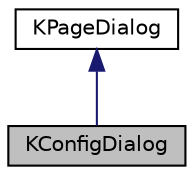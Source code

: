 digraph "KConfigDialog"
{
  edge [fontname="Helvetica",fontsize="10",labelfontname="Helvetica",labelfontsize="10"];
  node [fontname="Helvetica",fontsize="10",shape=record];
  Node0 [label="KConfigDialog",height=0.2,width=0.4,color="black", fillcolor="grey75", style="filled", fontcolor="black"];
  Node1 -> Node0 [dir="back",color="midnightblue",fontsize="10",style="solid",fontname="Helvetica"];
  Node1 [label="KPageDialog",height=0.2,width=0.4,color="black", fillcolor="white", style="filled",URL="D:/Users/anthony/Documents/MINGW-KDE-Frameworks/frameworks/kwidgetsaddons-5.26.0/html/KWidgetsAddons.tags$classKPageDialog.html"];
}
